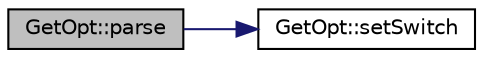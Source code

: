 digraph "GetOpt::parse"
{
 // INTERACTIVE_SVG=YES
  edge [fontname="Helvetica",fontsize="10",labelfontname="Helvetica",labelfontsize="10"];
  node [fontname="Helvetica",fontsize="10",shape=record];
  rankdir="LR";
  Node1 [label="GetOpt::parse",height=0.2,width=0.4,color="black", fillcolor="grey75", style="filled", fontcolor="black"];
  Node1 -> Node2 [color="midnightblue",fontsize="10",style="solid",fontname="Helvetica"];
  Node2 [label="GetOpt::setSwitch",height=0.2,width=0.4,color="black", fillcolor="white", style="filled",URL="$d1/d4b/class_get_opt.html#a1e221e0e911051f376ec80cd36f37b8d"];
}
